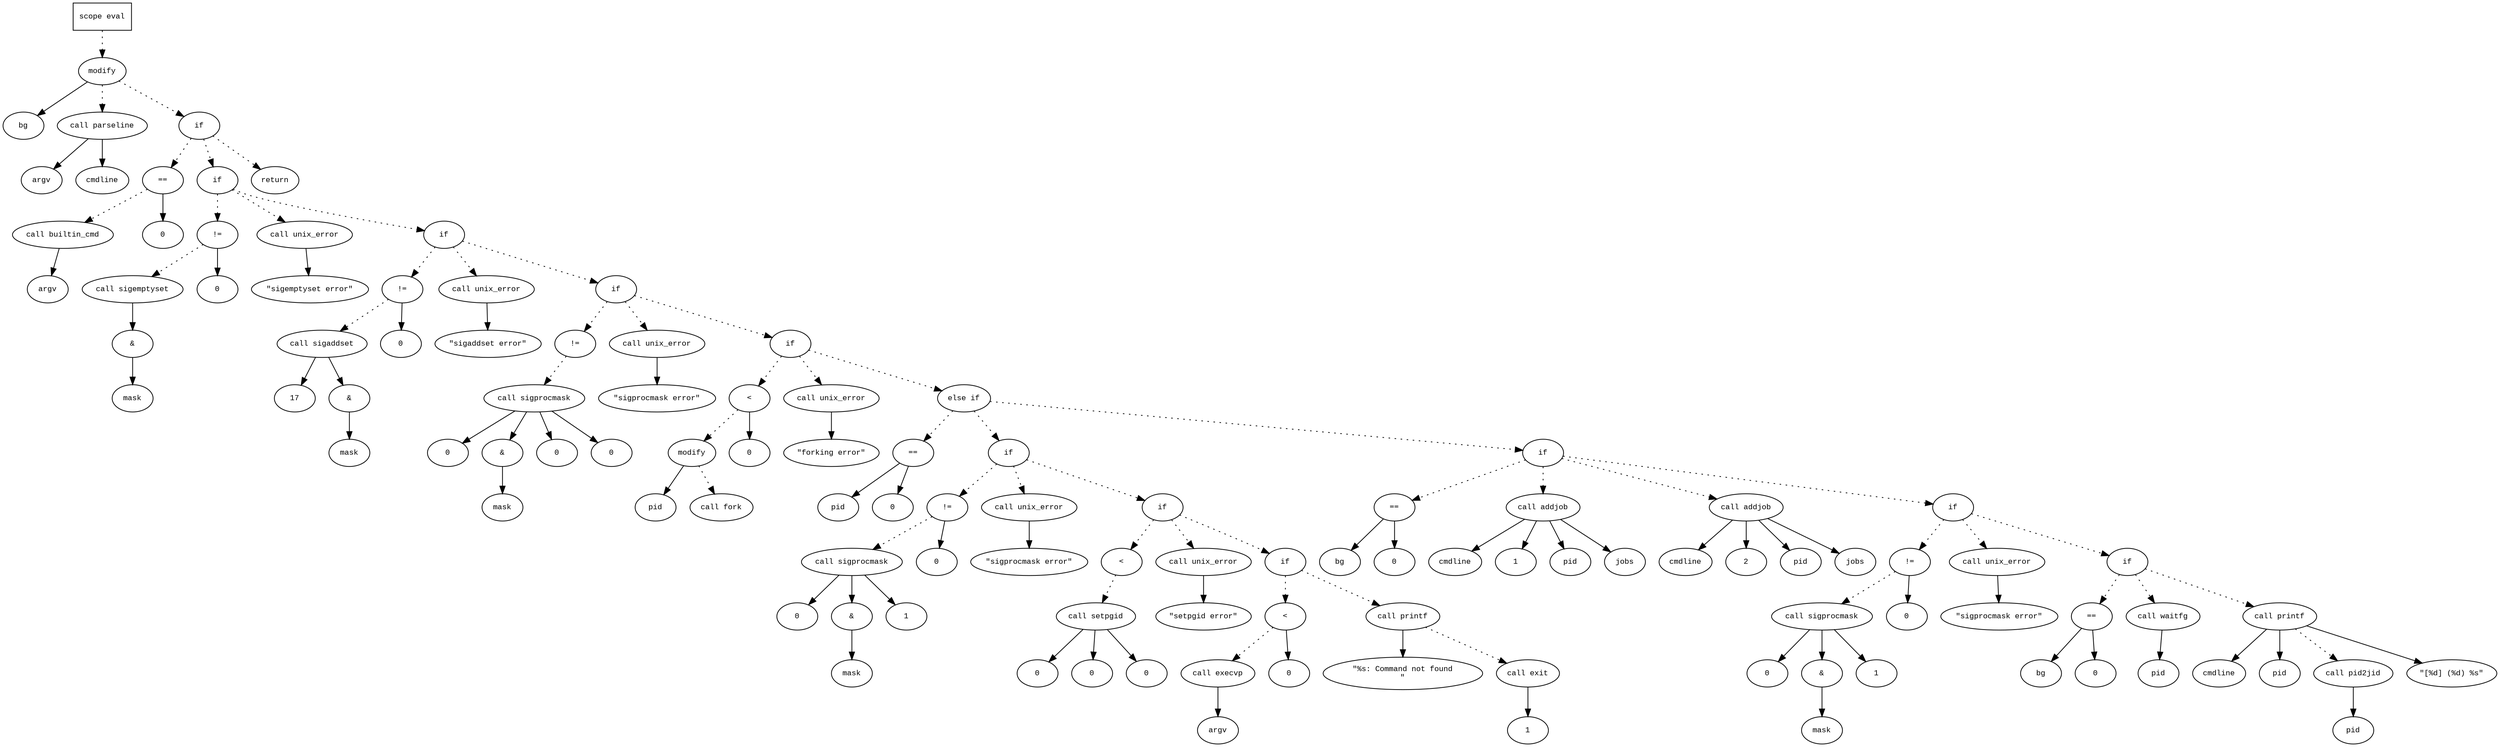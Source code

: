 digraph AST {
  graph [fontname="Times New Roman",fontsize=10];
  node  [fontname="Courier New",fontsize=10];
  edge  [fontname="Times New Roman",fontsize=10];

  node1 [label="scope eval",shape=box];
  node2 [label="modify",shape=ellipse];
  node3 [label="bg",shape=ellipse];
  node2 -> node3;
  node4 [label="call parseline",shape=ellipse];
  node5 [label="argv",shape=ellipse];
  node4 -> node5;
  node6 [label="cmdline",shape=ellipse];
  node4 -> node6;
  node2 -> node4 [style=dotted];
  node1 -> node2 [style=dotted];
  node7 [label="if",shape=ellipse];
  node2 -> node7 [style=dotted];
  node8 [label="==",shape=ellipse];
  node9 [label="call builtin_cmd",shape=ellipse];
  node10 [label="argv",shape=ellipse];
  node9 -> node10;
  node8 -> node9 [style=dotted];
  node11 [label="0",shape=ellipse];
  node8 -> node11;
  node7 -> node8 [style=dotted];
  node12 [label="if",shape=ellipse];
  node7 -> node12 [style=dotted];
  node13 [label="!=",shape=ellipse];
  node14 [label="call sigemptyset",shape=ellipse];
  node15 [label="&",shape=ellipse];
  node14 -> node15;
  node16 [label="mask",shape=ellipse];
  node15 -> node16;
  node13 -> node14 [style=dotted];
  node17 [label="0",shape=ellipse];
  node13 -> node17;
  node12 -> node13 [style=dotted];
  node18 [label="call unix_error",shape=ellipse];
  node19 [label="\"sigemptyset error\"",shape=ellipse];
  node18 -> node19;
  node12 -> node18 [style=dotted];
  node20 [label="if",shape=ellipse];
  node12 -> node20 [style=dotted];
  node21 [label="!=",shape=ellipse];
  node22 [label="call sigaddset",shape=ellipse];
  node23 [label="17",shape=ellipse];
  node22 -> node23;
  node24 [label="&",shape=ellipse];
  node22 -> node24;
  node25 [label="mask",shape=ellipse];
  node24 -> node25;
  node21 -> node22 [style=dotted];
  node26 [label="0",shape=ellipse];
  node21 -> node26;
  node20 -> node21 [style=dotted];
  node27 [label="call unix_error",shape=ellipse];
  node28 [label="\"sigaddset error\"",shape=ellipse];
  node27 -> node28;
  node20 -> node27 [style=dotted];
  node29 [label="if",shape=ellipse];
  node20 -> node29 [style=dotted];
  node30 [label="!=",shape=ellipse];
  node31 [label="call sigprocmask",shape=ellipse];
  node32 [label="0",shape=ellipse];
  node31 -> node32;
  node33 [label="&",shape=ellipse];
  node31 -> node33;
  node34 [label="mask",shape=ellipse];
  node33 -> node34;
  node35 [label="0",shape=ellipse];
  node31 -> node35;
  node30 -> node31 [style=dotted];
  node36 [label="0",shape=ellipse];
  node31 -> node36;
  node29 -> node30 [style=dotted];
  node37 [label="call unix_error",shape=ellipse];
  node38 [label="\"sigprocmask error\"",shape=ellipse];
  node37 -> node38;
  node29 -> node37 [style=dotted];
  node39 [label="if",shape=ellipse];
  node29 -> node39 [style=dotted];
  node40 [label="<",shape=ellipse];
  node41 [label="modify",shape=ellipse];
  node42 [label="pid",shape=ellipse];
  node41 -> node42;
  node43 [label="call fork",shape=ellipse];
  node41 -> node43 [style=dotted];
  node40 -> node41 [style=dotted];
  node44 [label="0",shape=ellipse];
  node40 -> node44;
  node39 -> node40 [style=dotted];
  node45 [label="call unix_error",shape=ellipse];
  node46 [label="\"forking error\"",shape=ellipse];
  node45 -> node46;
  node39 -> node45 [style=dotted];
  node47 [label="else if",shape=ellipse];
  node39 -> node47 [style=dotted];
  node48 [label="==",shape=ellipse];
  node49 [label="pid",shape=ellipse];
  node48 -> node49;
  node50 [label="0",shape=ellipse];
  node48 -> node50;
  node47 -> node48 [style=dotted];
  node51 [label="if",shape=ellipse];
  node47 -> node51 [style=dotted];
  node52 [label="!=",shape=ellipse];
  node53 [label="call sigprocmask",shape=ellipse];
  node54 [label="0",shape=ellipse];
  node53 -> node54;
  node55 [label="&",shape=ellipse];
  node53 -> node55;
  node56 [label="mask",shape=ellipse];
  node55 -> node56;
  node57 [label="1",shape=ellipse];
  node53 -> node57;
  node52 -> node53 [style=dotted];
  node58 [label="0",shape=ellipse];
  node52 -> node58;
  node51 -> node52 [style=dotted];
  node59 [label="call unix_error",shape=ellipse];
  node60 [label="\"sigprocmask error\"",shape=ellipse];
  node59 -> node60;
  node51 -> node59 [style=dotted];
  node61 [label="if",shape=ellipse];
  node51 -> node61 [style=dotted];
  node62 [label="<",shape=ellipse];
  node63 [label="call setpgid",shape=ellipse];
  node64 [label="0",shape=ellipse];
  node63 -> node64;
  node65 [label="0",shape=ellipse];
  node63 -> node65;
  node62 -> node63 [style=dotted];
  node66 [label="0",shape=ellipse];
  node63 -> node66;
  node61 -> node62 [style=dotted];
  node67 [label="call unix_error",shape=ellipse];
  node68 [label="\"setpgid error\"",shape=ellipse];
  node67 -> node68;
  node61 -> node67 [style=dotted];
  node69 [label="if",shape=ellipse];
  node61 -> node69 [style=dotted];
  node70 [label="<",shape=ellipse];
  node71 [label="call execvp",shape=ellipse];
  node72 [label="argv",shape=ellipse];
  node71 -> node72;
  node70 -> node71 [style=dotted];
  node73 [label="0",shape=ellipse];
  node70 -> node73;
  node69 -> node70 [style=dotted];
  node74 [label="call printf",shape=ellipse];
  node75 [label="\"%s: Command not found
\"",shape=ellipse];
  node74 -> node75;
  node69 -> node74 [style=dotted];
  node76 [label="call exit",shape=ellipse];
  node77 [label="1",shape=ellipse];
  node76 -> node77;
  node74 -> node76 [style=dotted];
  node78 [label="if",shape=ellipse];
  node47 -> node78 [style=dotted];
  node79 [label="==",shape=ellipse];
  node80 [label="bg",shape=ellipse];
  node79 -> node80;
  node81 [label="0",shape=ellipse];
  node79 -> node81;
  node78 -> node79 [style=dotted];
  node82 [label="call addjob",shape=ellipse];
  node83 [label="cmdline",shape=ellipse];
  node82 -> node83;
  node84 [label="1",shape=ellipse];
  node82 -> node84;
  node85 [label="pid",shape=ellipse];
  node82 -> node85;
  node86 [label="jobs",shape=ellipse];
  node82 -> node86;
  node78 -> node82 [style=dotted];
  node87 [label="call addjob",shape=ellipse];
  node88 [label="cmdline",shape=ellipse];
  node87 -> node88;
  node89 [label="2",shape=ellipse];
  node87 -> node89;
  node90 [label="pid",shape=ellipse];
  node87 -> node90;
  node91 [label="jobs",shape=ellipse];
  node87 -> node91;
  node78 -> node87 [style=dotted];
  node92 [label="if",shape=ellipse];
  node78 -> node92 [style=dotted];
  node93 [label="!=",shape=ellipse];
  node94 [label="call sigprocmask",shape=ellipse];
  node95 [label="0",shape=ellipse];
  node94 -> node95;
  node96 [label="&",shape=ellipse];
  node94 -> node96;
  node97 [label="mask",shape=ellipse];
  node96 -> node97;
  node98 [label="1",shape=ellipse];
  node94 -> node98;
  node93 -> node94 [style=dotted];
  node99 [label="0",shape=ellipse];
  node93 -> node99;
  node92 -> node93 [style=dotted];
  node100 [label="call unix_error",shape=ellipse];
  node101 [label="\"sigprocmask error\"",shape=ellipse];
  node100 -> node101;
  node92 -> node100 [style=dotted];
  node102 [label="if",shape=ellipse];
  node92 -> node102 [style=dotted];
  node103 [label="==",shape=ellipse];
  node104 [label="bg",shape=ellipse];
  node103 -> node104;
  node105 [label="0",shape=ellipse];
  node103 -> node105;
  node102 -> node103 [style=dotted];
  node106 [label="call waitfg",shape=ellipse];
  node107 [label="pid",shape=ellipse];
  node106 -> node107;
  node102 -> node106 [style=dotted];
  node108 [label="call printf",shape=ellipse];
  node109 [label="cmdline",shape=ellipse];
  node108 -> node109;
  node110 [label="pid",shape=ellipse];
  node108 -> node110;
  node111 [label="call pid2jid",shape=ellipse];
  node112 [label="pid",shape=ellipse];
  node111 -> node112;
  node108 -> node111 [style=dotted];
  node113 [label="\"[%d] (%d) %s\"",shape=ellipse];
  node108 -> node113;
  node102 -> node108 [style=dotted];
  node114 [label="return",shape=ellipse];
  node7 -> node114 [style=dotted];
} 